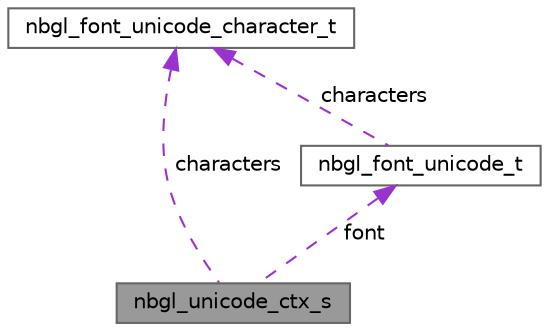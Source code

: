 digraph "nbgl_unicode_ctx_s"
{
 // LATEX_PDF_SIZE
  bgcolor="transparent";
  edge [fontname=Helvetica,fontsize=10,labelfontname=Helvetica,labelfontsize=10];
  node [fontname=Helvetica,fontsize=10,shape=box,height=0.2,width=0.4];
  Node1 [label="nbgl_unicode_ctx_s",height=0.2,width=0.4,color="gray40", fillcolor="grey60", style="filled", fontcolor="black",tooltip=" "];
  Node2 -> Node1 [dir="back",color="darkorchid3",style="dashed",label=" font" ];
  Node2 [label="nbgl_font_unicode_t",height=0.2,width=0.4,color="gray40", fillcolor="white", style="filled",URL="$structnbgl__font__unicode__t.html",tooltip="structure defining a unicode font"];
  Node3 -> Node2 [dir="back",color="darkorchid3",style="dashed",label=" characters" ];
  Node3 [label="nbgl_font_unicode_character_t",height=0.2,width=0.4,color="gray40", fillcolor="white", style="filled",URL="$structnbgl__font__unicode__character__t.html",tooltip="structure defining a unicode character (except the bitmap)"];
  Node3 -> Node1 [dir="back",color="darkorchid3",style="dashed",label=" characters" ];
}
